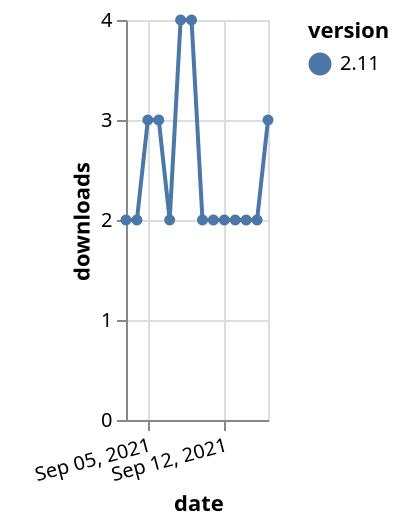 {"$schema": "https://vega.github.io/schema/vega-lite/v5.json", "description": "A simple bar chart with embedded data.", "data": {"values": [{"date": "2021-09-03", "total": 4064, "delta": 2, "version": "2.11"}, {"date": "2021-09-04", "total": 4066, "delta": 2, "version": "2.11"}, {"date": "2021-09-05", "total": 4069, "delta": 3, "version": "2.11"}, {"date": "2021-09-06", "total": 4072, "delta": 3, "version": "2.11"}, {"date": "2021-09-07", "total": 4074, "delta": 2, "version": "2.11"}, {"date": "2021-09-08", "total": 4078, "delta": 4, "version": "2.11"}, {"date": "2021-09-09", "total": 4082, "delta": 4, "version": "2.11"}, {"date": "2021-09-10", "total": 4084, "delta": 2, "version": "2.11"}, {"date": "2021-09-11", "total": 4086, "delta": 2, "version": "2.11"}, {"date": "2021-09-12", "total": 4088, "delta": 2, "version": "2.11"}, {"date": "2021-09-13", "total": 4090, "delta": 2, "version": "2.11"}, {"date": "2021-09-14", "total": 4092, "delta": 2, "version": "2.11"}, {"date": "2021-09-15", "total": 4094, "delta": 2, "version": "2.11"}, {"date": "2021-09-16", "total": 4097, "delta": 3, "version": "2.11"}]}, "width": "container", "mark": {"type": "line", "point": {"filled": true}}, "encoding": {"x": {"field": "date", "type": "temporal", "timeUnit": "yearmonthdate", "title": "date", "axis": {"labelAngle": -15}}, "y": {"field": "delta", "type": "quantitative", "title": "downloads"}, "color": {"field": "version", "type": "nominal"}, "tooltip": {"field": "delta"}}}